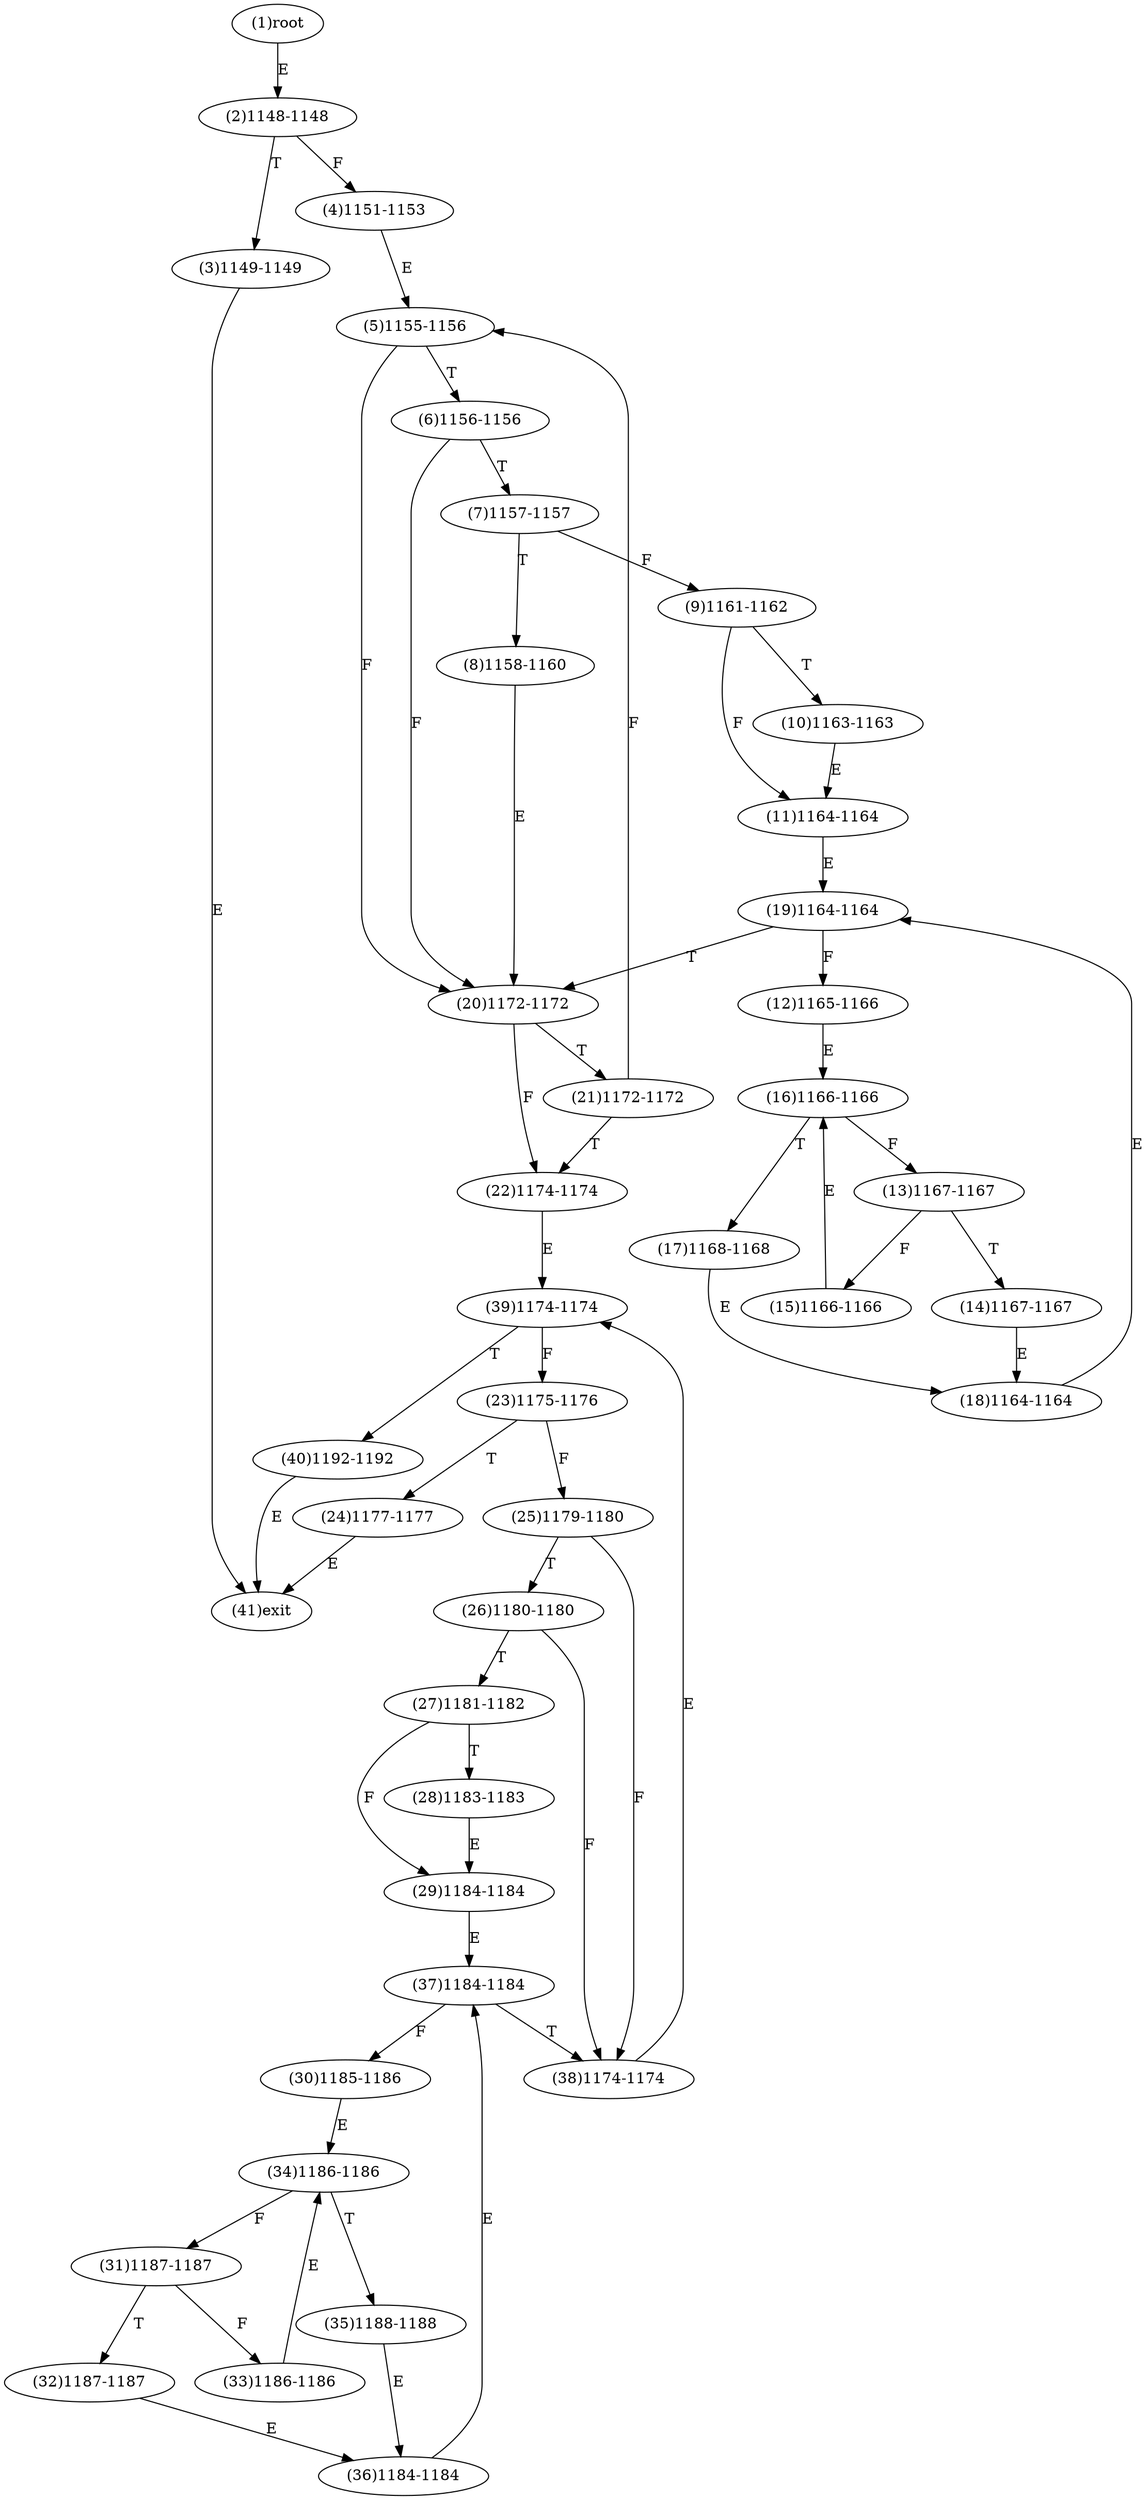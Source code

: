 digraph "" { 
1[ label="(1)root"];
2[ label="(2)1148-1148"];
3[ label="(3)1149-1149"];
4[ label="(4)1151-1153"];
5[ label="(5)1155-1156"];
6[ label="(6)1156-1156"];
7[ label="(7)1157-1157"];
8[ label="(8)1158-1160"];
9[ label="(9)1161-1162"];
10[ label="(10)1163-1163"];
11[ label="(11)1164-1164"];
12[ label="(12)1165-1166"];
13[ label="(13)1167-1167"];
14[ label="(14)1167-1167"];
15[ label="(15)1166-1166"];
17[ label="(17)1168-1168"];
16[ label="(16)1166-1166"];
19[ label="(19)1164-1164"];
18[ label="(18)1164-1164"];
21[ label="(21)1172-1172"];
20[ label="(20)1172-1172"];
23[ label="(23)1175-1176"];
22[ label="(22)1174-1174"];
25[ label="(25)1179-1180"];
24[ label="(24)1177-1177"];
27[ label="(27)1181-1182"];
26[ label="(26)1180-1180"];
29[ label="(29)1184-1184"];
28[ label="(28)1183-1183"];
31[ label="(31)1187-1187"];
30[ label="(30)1185-1186"];
34[ label="(34)1186-1186"];
35[ label="(35)1188-1188"];
32[ label="(32)1187-1187"];
33[ label="(33)1186-1186"];
38[ label="(38)1174-1174"];
39[ label="(39)1174-1174"];
36[ label="(36)1184-1184"];
37[ label="(37)1184-1184"];
40[ label="(40)1192-1192"];
41[ label="(41)exit"];
1->2[ label="E"];
2->4[ label="F"];
2->3[ label="T"];
3->41[ label="E"];
4->5[ label="E"];
5->20[ label="F"];
5->6[ label="T"];
6->20[ label="F"];
6->7[ label="T"];
7->9[ label="F"];
7->8[ label="T"];
8->20[ label="E"];
9->11[ label="F"];
9->10[ label="T"];
10->11[ label="E"];
11->19[ label="E"];
12->16[ label="E"];
13->15[ label="F"];
13->14[ label="T"];
14->18[ label="E"];
15->16[ label="E"];
16->13[ label="F"];
16->17[ label="T"];
17->18[ label="E"];
18->19[ label="E"];
19->12[ label="F"];
19->20[ label="T"];
20->22[ label="F"];
20->21[ label="T"];
21->5[ label="F"];
21->22[ label="T"];
22->39[ label="E"];
23->25[ label="F"];
23->24[ label="T"];
24->41[ label="E"];
25->38[ label="F"];
25->26[ label="T"];
26->38[ label="F"];
26->27[ label="T"];
27->29[ label="F"];
27->28[ label="T"];
28->29[ label="E"];
29->37[ label="E"];
30->34[ label="E"];
31->33[ label="F"];
31->32[ label="T"];
32->36[ label="E"];
33->34[ label="E"];
34->31[ label="F"];
34->35[ label="T"];
35->36[ label="E"];
36->37[ label="E"];
37->30[ label="F"];
37->38[ label="T"];
38->39[ label="E"];
39->23[ label="F"];
39->40[ label="T"];
40->41[ label="E"];
}